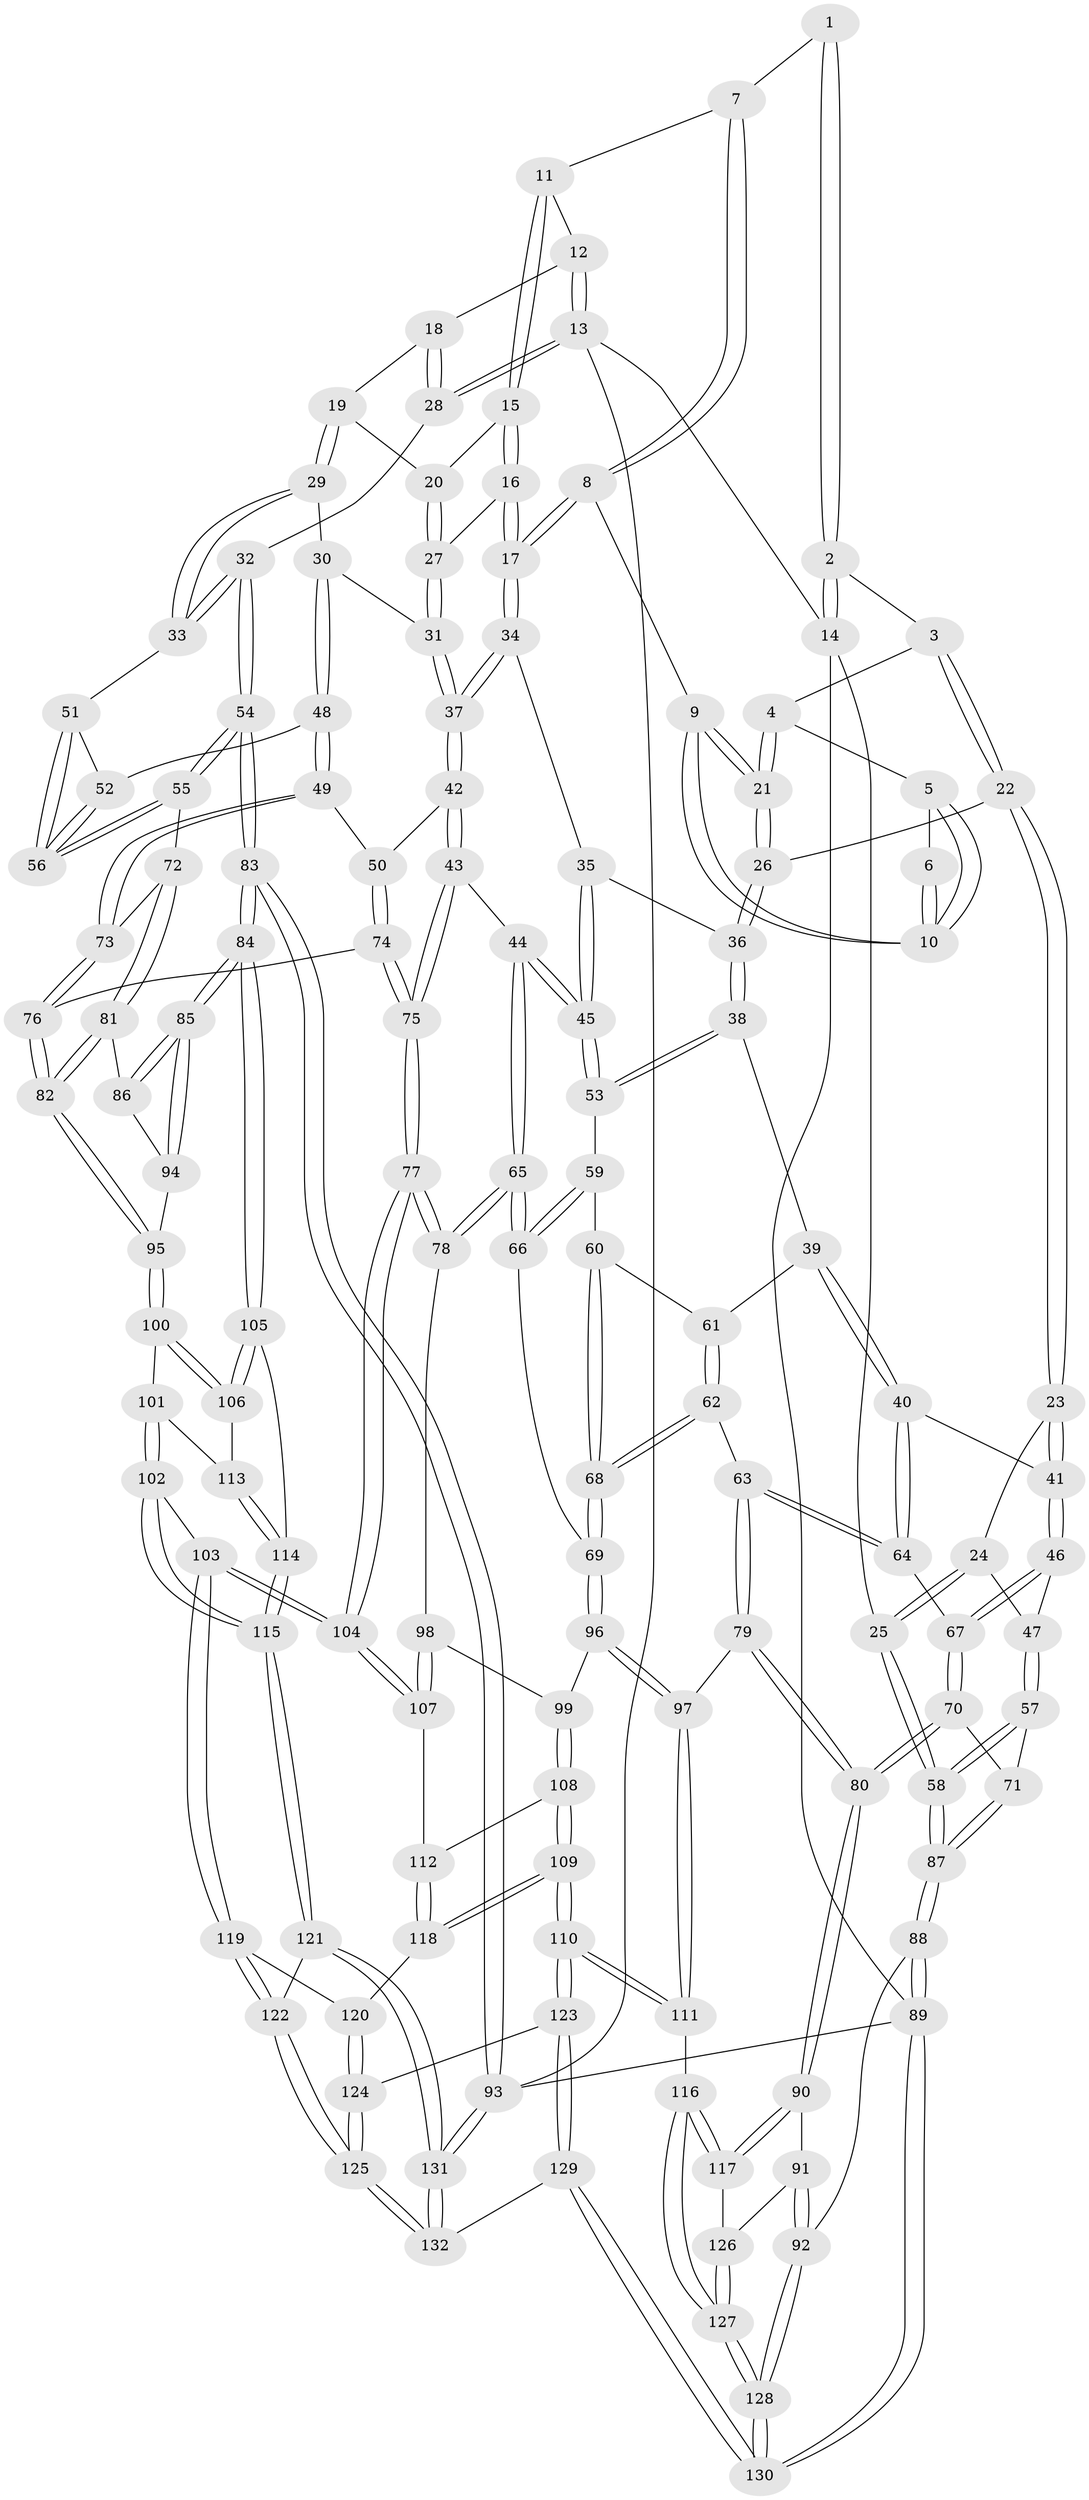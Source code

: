 // coarse degree distribution, {3: 0.358974358974359, 1: 0.02564102564102564, 6: 0.1794871794871795, 5: 0.10256410256410256, 4: 0.23076923076923078, 2: 0.05128205128205128, 11: 0.02564102564102564, 10: 0.02564102564102564}
// Generated by graph-tools (version 1.1) at 2025/05/03/04/25 22:05:16]
// undirected, 132 vertices, 327 edges
graph export_dot {
graph [start="1"]
  node [color=gray90,style=filled];
  1 [pos="+0.5236564555985234+0"];
  2 [pos="+0+0"];
  3 [pos="+0.26736273083121476+0.09114056090835299"];
  4 [pos="+0.34827133868232213+0.08909318056523918"];
  5 [pos="+0.40353773169453844+0.07359229909176511"];
  6 [pos="+0.49649196426057346+0"];
  7 [pos="+0.5771112069219619+0"];
  8 [pos="+0.5297877961191328+0.1744398995063086"];
  9 [pos="+0.5249268176732149+0.17359130955094806"];
  10 [pos="+0.498542275834823+0.1356576904086018"];
  11 [pos="+0.6069520184860586+0"];
  12 [pos="+0.8554557071732423+0"];
  13 [pos="+1+0"];
  14 [pos="+0+0"];
  15 [pos="+0.6330038269158094+0"];
  16 [pos="+0.6115744396473125+0.19106032864938347"];
  17 [pos="+0.6005973853752119+0.1964696140644849"];
  18 [pos="+0.8558951633605298+0.10799212561417021"];
  19 [pos="+0.8535728185257337+0.11119397596101323"];
  20 [pos="+0.77934279632825+0.13285918936075336"];
  21 [pos="+0.4500866484692273+0.21195304756679753"];
  22 [pos="+0.2644841489185234+0.22850196586040253"];
  23 [pos="+0.2492781075476144+0.2472874263031785"];
  24 [pos="+0.07168059648797134+0.2250639493489813"];
  25 [pos="+0+0"];
  26 [pos="+0.40574189725762466+0.2508103665309331"];
  27 [pos="+0.6831524513968047+0.1925390375314916"];
  28 [pos="+1+0.15500886143774828"];
  29 [pos="+0.8803547294889159+0.23301376162542897"];
  30 [pos="+0.7962388133736236+0.3135842347938429"];
  31 [pos="+0.7346582466144869+0.2725043393689029"];
  32 [pos="+1+0.28890505877153366"];
  33 [pos="+0.9742977326080825+0.3097604799523115"];
  34 [pos="+0.5939468679766539+0.2435665660658817"];
  35 [pos="+0.5664858063043944+0.29159962251275195"];
  36 [pos="+0.43174272238236433+0.3308588944764456"];
  37 [pos="+0.6745382271981719+0.378875013796185"];
  38 [pos="+0.43023919408082056+0.35036866978634346"];
  39 [pos="+0.3462906612625129+0.391811575782468"];
  40 [pos="+0.27180442830004947+0.376217998218693"];
  41 [pos="+0.24253932765457917+0.329919975781167"];
  42 [pos="+0.6794872299357655+0.4130751233702796"];
  43 [pos="+0.6535331693039583+0.4296088274589213"];
  44 [pos="+0.5810972874017487+0.4536616444231731"];
  45 [pos="+0.5490138868694233+0.4131803330191402"];
  46 [pos="+0.1144062269788517+0.3934862905945964"];
  47 [pos="+0.07498314859315615+0.3714022683446981"];
  48 [pos="+0.8053312779202962+0.3927824242501823"];
  49 [pos="+0.7797794474726223+0.41682850827987666"];
  50 [pos="+0.6994152618955991+0.4159746538270487"];
  51 [pos="+0.9567470039859405+0.3301589602954203"];
  52 [pos="+0.8058604979946214+0.39282434344742384"];
  53 [pos="+0.4658182554996159+0.3937145676082626"];
  54 [pos="+1+0.5562449563376687"];
  55 [pos="+0.9428339059279875+0.49946040877462156"];
  56 [pos="+0.9271386803853755+0.465669777019202"];
  57 [pos="+0+0.40689237607241696"];
  58 [pos="+0+0.3985572825893414"];
  59 [pos="+0.4479728191946133+0.42753133537045884"];
  60 [pos="+0.38377711916539975+0.445832509314484"];
  61 [pos="+0.3615820251478283+0.4256534986487807"];
  62 [pos="+0.30612864502161186+0.5578961033815314"];
  63 [pos="+0.2634721744779768+0.5589609879956543"];
  64 [pos="+0.25323156981996453+0.4909957528790578"];
  65 [pos="+0.5451825646134263+0.5770701965719063"];
  66 [pos="+0.43569504731423214+0.5735273300162204"];
  67 [pos="+0.11869639845604717+0.42722638363319543"];
  68 [pos="+0.41635340505331236+0.5730780611042774"];
  69 [pos="+0.4245412608288894+0.5762047588138881"];
  70 [pos="+0.09467960311125226+0.5250088359463682"];
  71 [pos="+0.08376153324433903+0.5212553228689063"];
  72 [pos="+0.9115165097815731+0.5230623169865734"];
  73 [pos="+0.7889861277334351+0.4715043884275271"];
  74 [pos="+0.7348191829602845+0.5982325504261198"];
  75 [pos="+0.7221193296068379+0.6009453569209774"];
  76 [pos="+0.7635696711210502+0.5952896177688914"];
  77 [pos="+0.6168365748726204+0.647571784638246"];
  78 [pos="+0.5558074130236726+0.5890199335861579"];
  79 [pos="+0.16965753006977216+0.6463499254912582"];
  80 [pos="+0.15662110102738036+0.6503152134720189"];
  81 [pos="+0.8991765322004308+0.5413698353731985"];
  82 [pos="+0.7729547264664925+0.5999173147965328"];
  83 [pos="+1+0.7928655865223115"];
  84 [pos="+1+0.7803820465167524"];
  85 [pos="+1+0.7143807364012543"];
  86 [pos="+0.9131276570789036+0.6100059739323594"];
  87 [pos="+0+0.5755543318503386"];
  88 [pos="+0+0.7924730936467362"];
  89 [pos="+0+1"];
  90 [pos="+0.09672878099698749+0.7151301395260355"];
  91 [pos="+0.04335406782496286+0.7455035292341288"];
  92 [pos="+0+0.7814693458519014"];
  93 [pos="+1+1"];
  94 [pos="+0.8469502711214173+0.6357176768810577"];
  95 [pos="+0.7996865301511853+0.6356153299944948"];
  96 [pos="+0.39694384104388153+0.7003317304406199"];
  97 [pos="+0.32033220231680015+0.7349411132820051"];
  98 [pos="+0.4615405904416909+0.7178797884367486"];
  99 [pos="+0.42074664888720603+0.7235235520362537"];
  100 [pos="+0.8136601959627369+0.690790750187939"];
  101 [pos="+0.7492515101286515+0.7541124631141577"];
  102 [pos="+0.681266197481951+0.7646666077618564"];
  103 [pos="+0.643089932546543+0.7588578914268596"];
  104 [pos="+0.6169861002200181+0.7237749433565889"];
  105 [pos="+0.9510627119480649+0.7999793331182862"];
  106 [pos="+0.923169993425431+0.7820588710710377"];
  107 [pos="+0.577800029388205+0.7435195173844428"];
  108 [pos="+0.4391720793795827+0.7788698561009288"];
  109 [pos="+0.3811209589662742+0.8755126670103256"];
  110 [pos="+0.37850818572430694+0.8794000426721953"];
  111 [pos="+0.33284747704511786+0.8674305767775459"];
  112 [pos="+0.522603192672134+0.7884931739983753"];
  113 [pos="+0.7683862688981481+0.7695078535590156"];
  114 [pos="+0.828312974471085+0.8897654928866758"];
  115 [pos="+0.8202538308065932+0.8984922952078039"];
  116 [pos="+0.2937791918934167+0.8823131384429788"];
  117 [pos="+0.28462612681655003+0.8766069806880337"];
  118 [pos="+0.5201238964681718+0.7995904975328396"];
  119 [pos="+0.6413219689609619+0.8465402528734273"];
  120 [pos="+0.5113466461228411+0.867983291060336"];
  121 [pos="+0.8199374111616639+0.8990862326497434"];
  122 [pos="+0.6584063993179744+0.9315422437959447"];
  123 [pos="+0.4316277847981756+0.9303006609286705"];
  124 [pos="+0.5018894424820072+0.8862389383556191"];
  125 [pos="+0.6491224650431994+0.9479551886826304"];
  126 [pos="+0.14708167746659329+0.8843947534364655"];
  127 [pos="+0.20227956035806896+1"];
  128 [pos="+0.19430094021399968+1"];
  129 [pos="+0.4875444219913959+1"];
  130 [pos="+0.20662126222241833+1"];
  131 [pos="+0.9266700549193596+1"];
  132 [pos="+0.5872510057313214+1"];
  1 -- 2;
  1 -- 2;
  1 -- 7;
  2 -- 3;
  2 -- 14;
  2 -- 14;
  3 -- 4;
  3 -- 22;
  3 -- 22;
  4 -- 5;
  4 -- 21;
  4 -- 21;
  5 -- 6;
  5 -- 10;
  5 -- 10;
  6 -- 10;
  6 -- 10;
  7 -- 8;
  7 -- 8;
  7 -- 11;
  8 -- 9;
  8 -- 17;
  8 -- 17;
  9 -- 10;
  9 -- 10;
  9 -- 21;
  9 -- 21;
  11 -- 12;
  11 -- 15;
  11 -- 15;
  12 -- 13;
  12 -- 13;
  12 -- 18;
  13 -- 14;
  13 -- 28;
  13 -- 28;
  13 -- 93;
  14 -- 25;
  14 -- 89;
  15 -- 16;
  15 -- 16;
  15 -- 20;
  16 -- 17;
  16 -- 17;
  16 -- 27;
  17 -- 34;
  17 -- 34;
  18 -- 19;
  18 -- 28;
  18 -- 28;
  19 -- 20;
  19 -- 29;
  19 -- 29;
  20 -- 27;
  20 -- 27;
  21 -- 26;
  21 -- 26;
  22 -- 23;
  22 -- 23;
  22 -- 26;
  23 -- 24;
  23 -- 41;
  23 -- 41;
  24 -- 25;
  24 -- 25;
  24 -- 47;
  25 -- 58;
  25 -- 58;
  26 -- 36;
  26 -- 36;
  27 -- 31;
  27 -- 31;
  28 -- 32;
  29 -- 30;
  29 -- 33;
  29 -- 33;
  30 -- 31;
  30 -- 48;
  30 -- 48;
  31 -- 37;
  31 -- 37;
  32 -- 33;
  32 -- 33;
  32 -- 54;
  32 -- 54;
  33 -- 51;
  34 -- 35;
  34 -- 37;
  34 -- 37;
  35 -- 36;
  35 -- 45;
  35 -- 45;
  36 -- 38;
  36 -- 38;
  37 -- 42;
  37 -- 42;
  38 -- 39;
  38 -- 53;
  38 -- 53;
  39 -- 40;
  39 -- 40;
  39 -- 61;
  40 -- 41;
  40 -- 64;
  40 -- 64;
  41 -- 46;
  41 -- 46;
  42 -- 43;
  42 -- 43;
  42 -- 50;
  43 -- 44;
  43 -- 75;
  43 -- 75;
  44 -- 45;
  44 -- 45;
  44 -- 65;
  44 -- 65;
  45 -- 53;
  45 -- 53;
  46 -- 47;
  46 -- 67;
  46 -- 67;
  47 -- 57;
  47 -- 57;
  48 -- 49;
  48 -- 49;
  48 -- 52;
  49 -- 50;
  49 -- 73;
  49 -- 73;
  50 -- 74;
  50 -- 74;
  51 -- 52;
  51 -- 56;
  51 -- 56;
  52 -- 56;
  52 -- 56;
  53 -- 59;
  54 -- 55;
  54 -- 55;
  54 -- 83;
  54 -- 83;
  55 -- 56;
  55 -- 56;
  55 -- 72;
  57 -- 58;
  57 -- 58;
  57 -- 71;
  58 -- 87;
  58 -- 87;
  59 -- 60;
  59 -- 66;
  59 -- 66;
  60 -- 61;
  60 -- 68;
  60 -- 68;
  61 -- 62;
  61 -- 62;
  62 -- 63;
  62 -- 68;
  62 -- 68;
  63 -- 64;
  63 -- 64;
  63 -- 79;
  63 -- 79;
  64 -- 67;
  65 -- 66;
  65 -- 66;
  65 -- 78;
  65 -- 78;
  66 -- 69;
  67 -- 70;
  67 -- 70;
  68 -- 69;
  68 -- 69;
  69 -- 96;
  69 -- 96;
  70 -- 71;
  70 -- 80;
  70 -- 80;
  71 -- 87;
  71 -- 87;
  72 -- 73;
  72 -- 81;
  72 -- 81;
  73 -- 76;
  73 -- 76;
  74 -- 75;
  74 -- 75;
  74 -- 76;
  75 -- 77;
  75 -- 77;
  76 -- 82;
  76 -- 82;
  77 -- 78;
  77 -- 78;
  77 -- 104;
  77 -- 104;
  78 -- 98;
  79 -- 80;
  79 -- 80;
  79 -- 97;
  80 -- 90;
  80 -- 90;
  81 -- 82;
  81 -- 82;
  81 -- 86;
  82 -- 95;
  82 -- 95;
  83 -- 84;
  83 -- 84;
  83 -- 93;
  83 -- 93;
  84 -- 85;
  84 -- 85;
  84 -- 105;
  84 -- 105;
  85 -- 86;
  85 -- 86;
  85 -- 94;
  85 -- 94;
  86 -- 94;
  87 -- 88;
  87 -- 88;
  88 -- 89;
  88 -- 89;
  88 -- 92;
  89 -- 130;
  89 -- 130;
  89 -- 93;
  90 -- 91;
  90 -- 117;
  90 -- 117;
  91 -- 92;
  91 -- 92;
  91 -- 126;
  92 -- 128;
  92 -- 128;
  93 -- 131;
  93 -- 131;
  94 -- 95;
  95 -- 100;
  95 -- 100;
  96 -- 97;
  96 -- 97;
  96 -- 99;
  97 -- 111;
  97 -- 111;
  98 -- 99;
  98 -- 107;
  98 -- 107;
  99 -- 108;
  99 -- 108;
  100 -- 101;
  100 -- 106;
  100 -- 106;
  101 -- 102;
  101 -- 102;
  101 -- 113;
  102 -- 103;
  102 -- 115;
  102 -- 115;
  103 -- 104;
  103 -- 104;
  103 -- 119;
  103 -- 119;
  104 -- 107;
  104 -- 107;
  105 -- 106;
  105 -- 106;
  105 -- 114;
  106 -- 113;
  107 -- 112;
  108 -- 109;
  108 -- 109;
  108 -- 112;
  109 -- 110;
  109 -- 110;
  109 -- 118;
  109 -- 118;
  110 -- 111;
  110 -- 111;
  110 -- 123;
  110 -- 123;
  111 -- 116;
  112 -- 118;
  112 -- 118;
  113 -- 114;
  113 -- 114;
  114 -- 115;
  114 -- 115;
  115 -- 121;
  115 -- 121;
  116 -- 117;
  116 -- 117;
  116 -- 127;
  116 -- 127;
  117 -- 126;
  118 -- 120;
  119 -- 120;
  119 -- 122;
  119 -- 122;
  120 -- 124;
  120 -- 124;
  121 -- 122;
  121 -- 131;
  121 -- 131;
  122 -- 125;
  122 -- 125;
  123 -- 124;
  123 -- 129;
  123 -- 129;
  124 -- 125;
  124 -- 125;
  125 -- 132;
  125 -- 132;
  126 -- 127;
  126 -- 127;
  127 -- 128;
  127 -- 128;
  128 -- 130;
  128 -- 130;
  129 -- 130;
  129 -- 130;
  129 -- 132;
  131 -- 132;
  131 -- 132;
}
